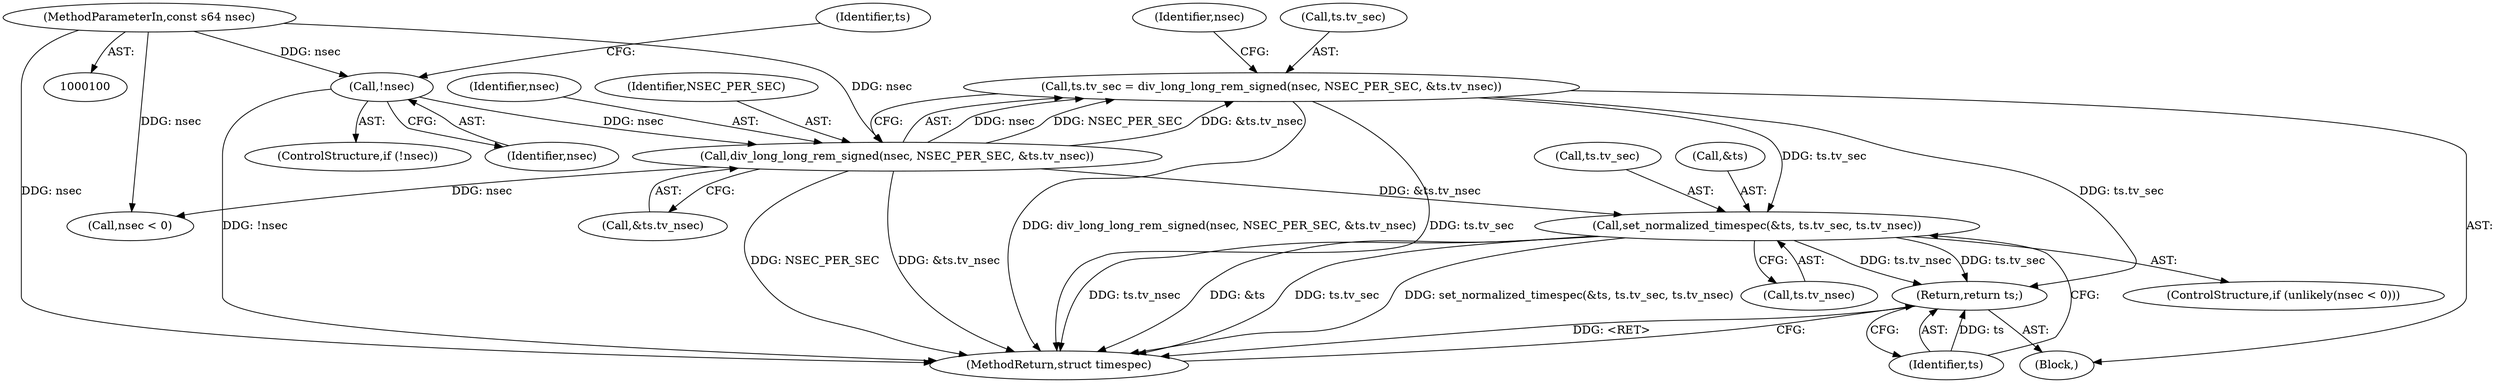 digraph "1_linux_f8bd2258e2d520dff28c855658bd24bdafb5102d_7@del" {
"1000124" [label="(Call,set_normalized_timespec(&ts, ts.tv_sec, ts.tv_nsec))"];
"1000108" [label="(Call,ts.tv_sec = div_long_long_rem_signed(nsec, NSEC_PER_SEC, &ts.tv_nsec))"];
"1000112" [label="(Call,div_long_long_rem_signed(nsec, NSEC_PER_SEC, &ts.tv_nsec))"];
"1000105" [label="(Call,!nsec)"];
"1000101" [label="(MethodParameterIn,const s64 nsec)"];
"1000133" [label="(Return,return ts;)"];
"1000105" [label="(Call,!nsec)"];
"1000127" [label="(Call,ts.tv_sec)"];
"1000104" [label="(ControlStructure,if (!nsec))"];
"1000113" [label="(Identifier,nsec)"];
"1000124" [label="(Call,set_normalized_timespec(&ts, ts.tv_sec, ts.tv_nsec))"];
"1000125" [label="(Call,&ts)"];
"1000135" [label="(MethodReturn,struct timespec)"];
"1000110" [label="(Identifier,ts)"];
"1000133" [label="(Return,return ts;)"];
"1000115" [label="(Call,&ts.tv_nsec)"];
"1000106" [label="(Identifier,nsec)"];
"1000134" [label="(Identifier,ts)"];
"1000119" [label="(ControlStructure,if (unlikely(nsec < 0)))"];
"1000108" [label="(Call,ts.tv_sec = div_long_long_rem_signed(nsec, NSEC_PER_SEC, &ts.tv_nsec))"];
"1000122" [label="(Identifier,nsec)"];
"1000121" [label="(Call,nsec < 0)"];
"1000101" [label="(MethodParameterIn,const s64 nsec)"];
"1000102" [label="(Block,)"];
"1000114" [label="(Identifier,NSEC_PER_SEC)"];
"1000109" [label="(Call,ts.tv_sec)"];
"1000112" [label="(Call,div_long_long_rem_signed(nsec, NSEC_PER_SEC, &ts.tv_nsec))"];
"1000130" [label="(Call,ts.tv_nsec)"];
"1000124" -> "1000119"  [label="AST: "];
"1000124" -> "1000130"  [label="CFG: "];
"1000125" -> "1000124"  [label="AST: "];
"1000127" -> "1000124"  [label="AST: "];
"1000130" -> "1000124"  [label="AST: "];
"1000134" -> "1000124"  [label="CFG: "];
"1000124" -> "1000135"  [label="DDG: ts.tv_nsec"];
"1000124" -> "1000135"  [label="DDG: &ts"];
"1000124" -> "1000135"  [label="DDG: ts.tv_sec"];
"1000124" -> "1000135"  [label="DDG: set_normalized_timespec(&ts, ts.tv_sec, ts.tv_nsec)"];
"1000108" -> "1000124"  [label="DDG: ts.tv_sec"];
"1000112" -> "1000124"  [label="DDG: &ts.tv_nsec"];
"1000124" -> "1000133"  [label="DDG: ts.tv_nsec"];
"1000124" -> "1000133"  [label="DDG: ts.tv_sec"];
"1000108" -> "1000102"  [label="AST: "];
"1000108" -> "1000112"  [label="CFG: "];
"1000109" -> "1000108"  [label="AST: "];
"1000112" -> "1000108"  [label="AST: "];
"1000122" -> "1000108"  [label="CFG: "];
"1000108" -> "1000135"  [label="DDG: div_long_long_rem_signed(nsec, NSEC_PER_SEC, &ts.tv_nsec)"];
"1000108" -> "1000135"  [label="DDG: ts.tv_sec"];
"1000112" -> "1000108"  [label="DDG: nsec"];
"1000112" -> "1000108"  [label="DDG: NSEC_PER_SEC"];
"1000112" -> "1000108"  [label="DDG: &ts.tv_nsec"];
"1000108" -> "1000133"  [label="DDG: ts.tv_sec"];
"1000112" -> "1000115"  [label="CFG: "];
"1000113" -> "1000112"  [label="AST: "];
"1000114" -> "1000112"  [label="AST: "];
"1000115" -> "1000112"  [label="AST: "];
"1000112" -> "1000135"  [label="DDG: NSEC_PER_SEC"];
"1000112" -> "1000135"  [label="DDG: &ts.tv_nsec"];
"1000105" -> "1000112"  [label="DDG: nsec"];
"1000101" -> "1000112"  [label="DDG: nsec"];
"1000112" -> "1000121"  [label="DDG: nsec"];
"1000105" -> "1000104"  [label="AST: "];
"1000105" -> "1000106"  [label="CFG: "];
"1000106" -> "1000105"  [label="AST: "];
"1000110" -> "1000105"  [label="CFG: "];
"1000105" -> "1000135"  [label="DDG: !nsec"];
"1000101" -> "1000105"  [label="DDG: nsec"];
"1000101" -> "1000100"  [label="AST: "];
"1000101" -> "1000135"  [label="DDG: nsec"];
"1000101" -> "1000121"  [label="DDG: nsec"];
"1000133" -> "1000102"  [label="AST: "];
"1000133" -> "1000134"  [label="CFG: "];
"1000134" -> "1000133"  [label="AST: "];
"1000135" -> "1000133"  [label="CFG: "];
"1000133" -> "1000135"  [label="DDG: <RET>"];
"1000134" -> "1000133"  [label="DDG: ts"];
}
